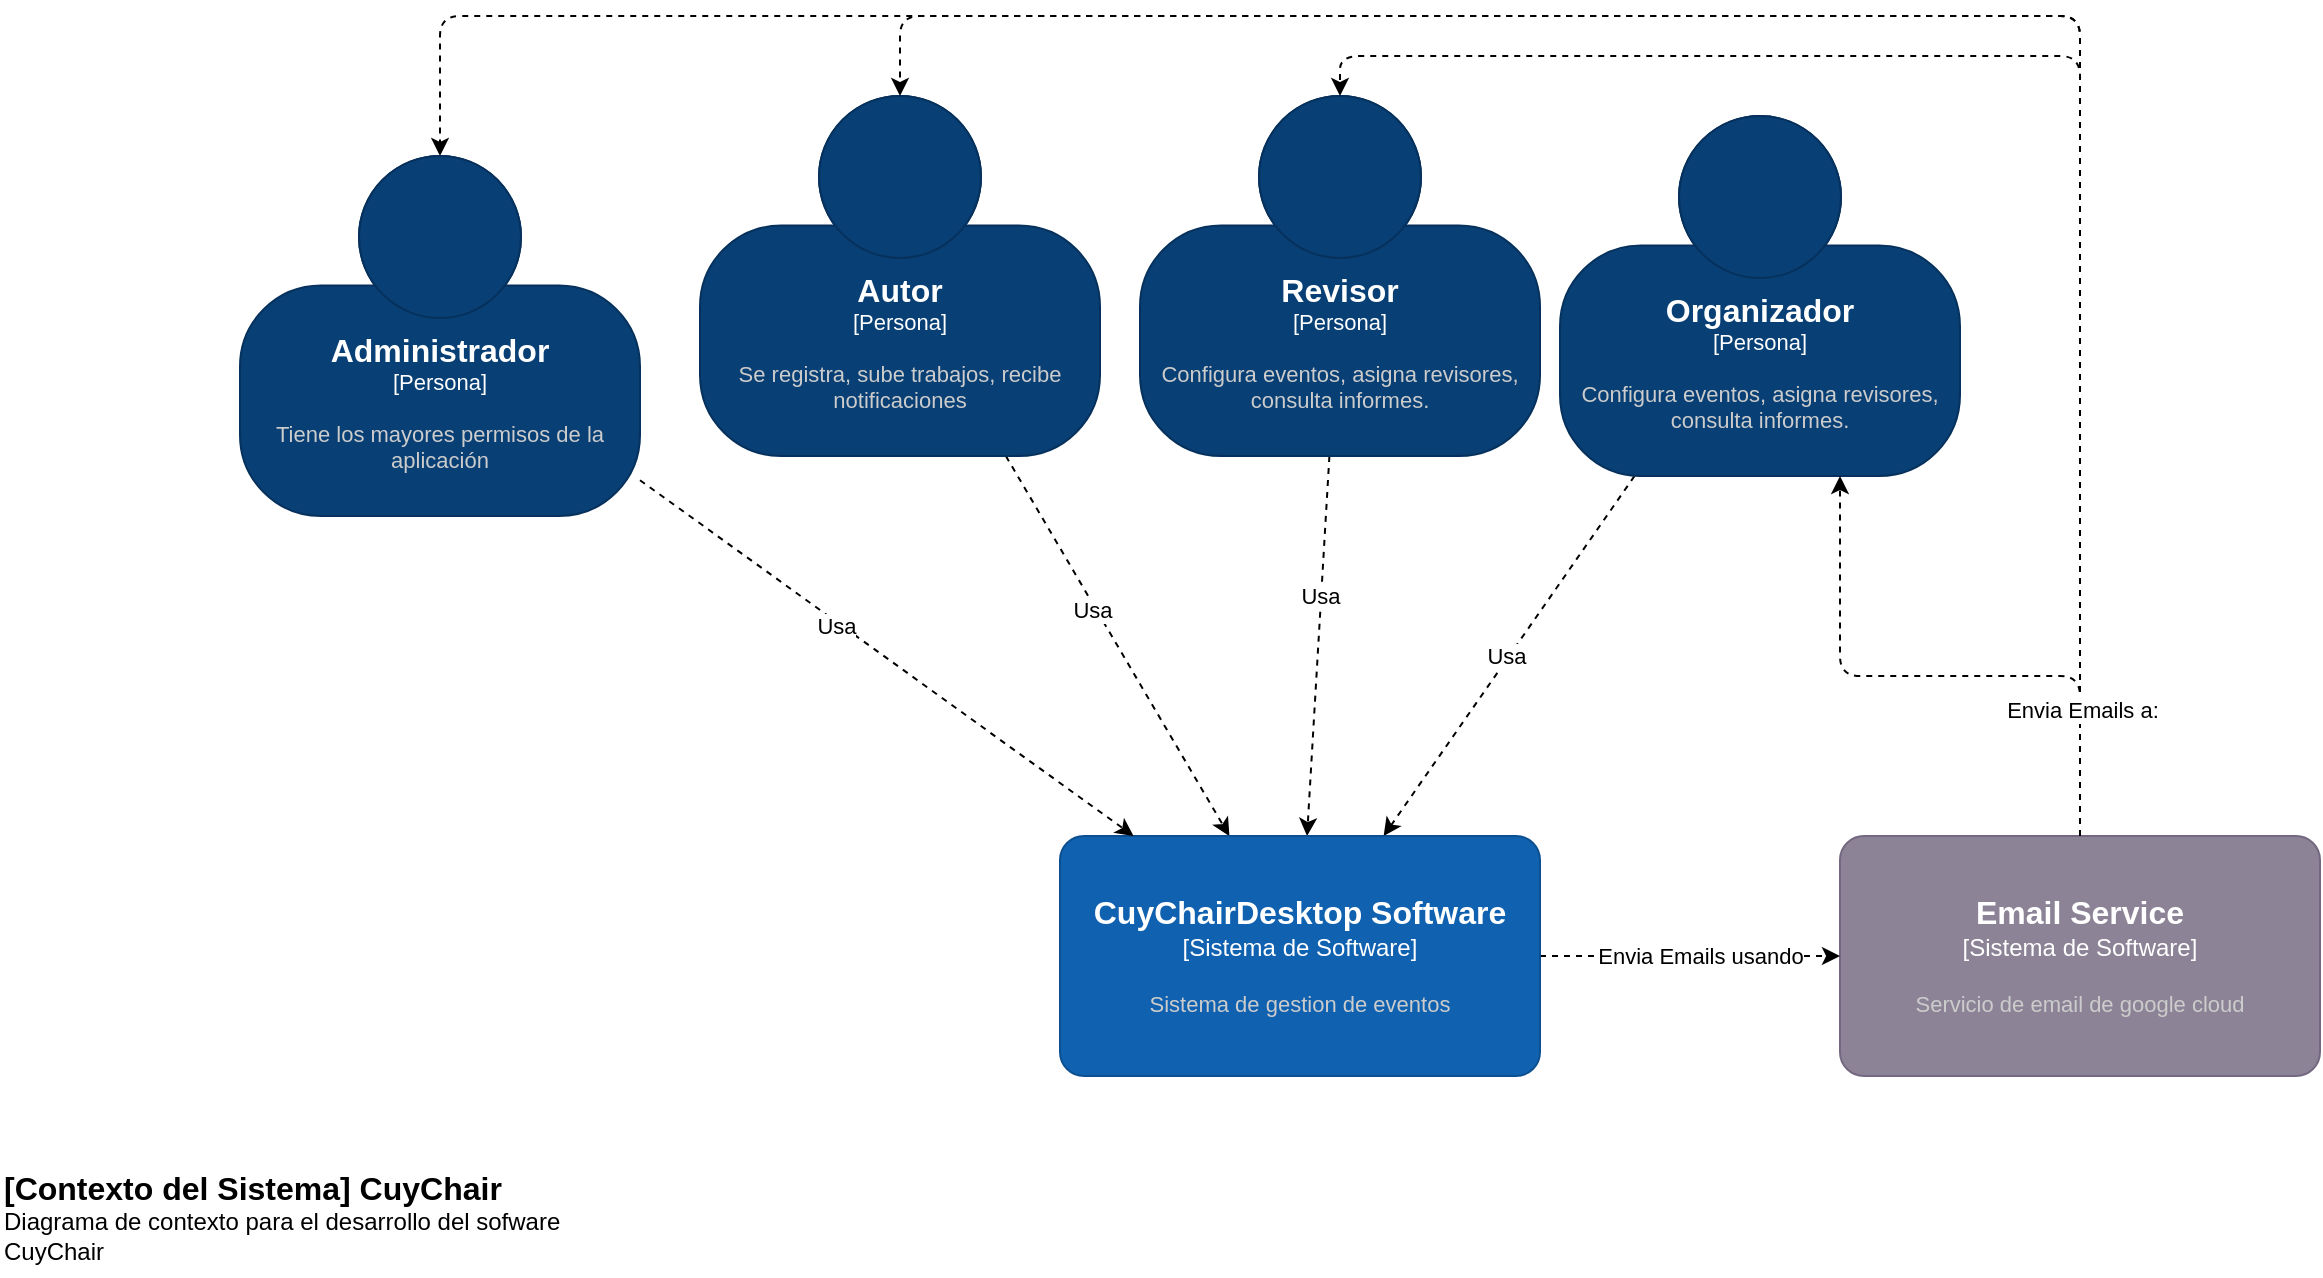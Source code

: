 <mxfile>
    <diagram id="LekP73RvLUhrvDiLSqRw" name="Page-1">
        <mxGraphModel dx="1972" dy="578" grid="1" gridSize="10" guides="1" tooltips="1" connect="1" arrows="1" fold="1" page="1" pageScale="1" pageWidth="850" pageHeight="1100" math="0" shadow="0">
            <root>
                <mxCell id="0"/>
                <mxCell id="1" parent="0"/>
                <mxCell id="8" style="edgeStyle=none;html=1;dashed=1;jumpSize=19;" parent="1" source="2" target="7" edge="1">
                    <mxGeometry relative="1" as="geometry"/>
                </mxCell>
                <mxCell id="18" value="Usa" style="edgeLabel;html=1;align=center;verticalAlign=middle;resizable=0;points=[];" parent="8" vertex="1" connectable="0">
                    <mxGeometry x="-0.2" y="-2" relative="1" as="geometry">
                        <mxPoint as="offset"/>
                    </mxGeometry>
                </mxCell>
                <object placeholders="1" c4Name="Autor" c4Type="Persona" c4Description="Se registra, sube trabajos, recibe notificaciones" label="&lt;font style=&quot;font-size: 16px&quot;&gt;&lt;b&gt;%c4Name%&lt;/b&gt;&lt;/font&gt;&lt;div&gt;[%c4Type%]&lt;/div&gt;&lt;br&gt;&lt;div&gt;&lt;font style=&quot;font-size: 11px&quot;&gt;&lt;font color=&quot;#cccccc&quot;&gt;%c4Description%&lt;/font&gt;&lt;/div&gt;" id="2">
                    <mxCell style="html=1;fontSize=11;dashed=0;whiteSpace=wrap;fillColor=#083F75;strokeColor=#06315C;fontColor=#ffffff;shape=mxgraph.c4.person2;align=center;metaEdit=1;points=[[0.5,0,0],[1,0.5,0],[1,0.75,0],[0.75,1,0],[0.5,1,0],[0.25,1,0],[0,0.75,0],[0,0.5,0]];resizable=0;" parent="1" vertex="1">
                        <mxGeometry x="-60" y="150" width="200" height="180" as="geometry"/>
                    </mxCell>
                </object>
                <mxCell id="9" style="edgeStyle=none;html=1;dashed=1;jumpSize=19;" parent="1" source="3" target="7" edge="1">
                    <mxGeometry relative="1" as="geometry"/>
                </mxCell>
                <object placeholders="1" c4Name="Revisor" c4Type="Persona" c4Description="Configura eventos, asigna revisores, consulta informes." label="&lt;font style=&quot;font-size: 16px&quot;&gt;&lt;b&gt;%c4Name%&lt;/b&gt;&lt;/font&gt;&lt;div&gt;[%c4Type%]&lt;/div&gt;&lt;br&gt;&lt;div&gt;&lt;font style=&quot;font-size: 11px&quot;&gt;&lt;font color=&quot;#cccccc&quot;&gt;%c4Description%&lt;/font&gt;&lt;/div&gt;" id="3">
                    <mxCell style="html=1;fontSize=11;dashed=0;whiteSpace=wrap;fillColor=#083F75;strokeColor=#06315C;fontColor=#ffffff;shape=mxgraph.c4.person2;align=center;metaEdit=1;points=[[0.5,0,0],[1,0.5,0],[1,0.75,0],[0.75,1,0],[0.5,1,0],[0.25,1,0],[0,0.75,0],[0,0.5,0]];resizable=0;" parent="1" vertex="1">
                        <mxGeometry x="160" y="150" width="200" height="180" as="geometry"/>
                    </mxCell>
                </object>
                <mxCell id="10" style="edgeStyle=none;html=1;dashed=1;jumpSize=19;jumpStyle=none;" parent="1" source="4" target="7" edge="1">
                    <mxGeometry relative="1" as="geometry"/>
                </mxCell>
                <object placeholders="1" c4Name="Organizador" c4Type="Persona" c4Description="Configura eventos, asigna revisores, consulta informes." label="&lt;font style=&quot;font-size: 16px&quot;&gt;&lt;b&gt;%c4Name%&lt;/b&gt;&lt;/font&gt;&lt;div&gt;[%c4Type%]&lt;/div&gt;&lt;br&gt;&lt;div&gt;&lt;font style=&quot;font-size: 11px&quot;&gt;&lt;font color=&quot;#cccccc&quot;&gt;%c4Description%&lt;/font&gt;&lt;/div&gt;" id="4">
                    <mxCell style="html=1;fontSize=11;dashed=0;whiteSpace=wrap;fillColor=#083F75;strokeColor=#06315C;fontColor=#ffffff;shape=mxgraph.c4.person2;align=center;metaEdit=1;points=[[0.5,0,0],[1,0.5,0],[1,0.75,0],[0.75,1,0],[0.5,1,0],[0.25,1,0],[0,0.75,0],[0,0.5,0]];resizable=0;" parent="1" vertex="1">
                        <mxGeometry x="370" y="160" width="200" height="180" as="geometry"/>
                    </mxCell>
                </object>
                <mxCell id="21" style="edgeStyle=orthogonalEdgeStyle;jumpStyle=arc;jumpSize=19;html=1;dashed=1;" parent="1" source="6" target="22" edge="1">
                    <mxGeometry relative="1" as="geometry">
                        <mxPoint x="-180" y="180" as="targetPoint"/>
                        <Array as="points">
                            <mxPoint x="630" y="110"/>
                            <mxPoint x="-190" y="110"/>
                        </Array>
                    </mxGeometry>
                </mxCell>
                <object placeholders="1" c4Name="Email Service" c4Type="Sistema de Software" c4Description="Servicio de email de google cloud" label="&lt;font style=&quot;font-size: 16px&quot;&gt;&lt;b&gt;%c4Name%&lt;/b&gt;&lt;/font&gt;&lt;div&gt;[%c4Type%]&lt;/div&gt;&lt;br&gt;&lt;div&gt;&lt;font style=&quot;font-size: 11px&quot;&gt;&lt;font color=&quot;#cccccc&quot;&gt;%c4Description%&lt;/font&gt;&lt;/div&gt;" id="6">
                    <mxCell style="rounded=1;whiteSpace=wrap;html=1;labelBackgroundColor=none;fillColor=#8C8496;fontColor=#ffffff;align=center;arcSize=10;strokeColor=#736782;metaEdit=1;resizable=0;points=[[0.25,0,0],[0.5,0,0],[0.75,0,0],[1,0.25,0],[1,0.5,0],[1,0.75,0],[0.75,1,0],[0.5,1,0],[0.25,1,0],[0,0.75,0],[0,0.5,0],[0,0.25,0]];" parent="1" vertex="1">
                        <mxGeometry x="510" y="520" width="240" height="120" as="geometry"/>
                    </mxCell>
                </object>
                <mxCell id="11" style="edgeStyle=none;html=1;dashed=1;jumpSize=19;" parent="1" source="7" target="6" edge="1">
                    <mxGeometry relative="1" as="geometry"/>
                </mxCell>
                <mxCell id="17" value="Envia Emails usando" style="edgeLabel;html=1;align=center;verticalAlign=middle;resizable=0;points=[];" parent="11" vertex="1" connectable="0">
                    <mxGeometry x="-0.133" y="-2" relative="1" as="geometry">
                        <mxPoint x="15" y="-2" as="offset"/>
                    </mxGeometry>
                </mxCell>
                <object placeholders="1" c4Name="CuyChairDesktop Software" c4Type="Sistema de Software" c4Description="Sistema de gestion de eventos" label="&lt;font style=&quot;font-size: 16px&quot;&gt;&lt;b&gt;%c4Name%&lt;/b&gt;&lt;/font&gt;&lt;div&gt;[%c4Type%]&lt;/div&gt;&lt;br&gt;&lt;div&gt;&lt;font style=&quot;font-size: 11px&quot;&gt;&lt;font color=&quot;#cccccc&quot;&gt;%c4Description%&lt;/font&gt;&lt;/div&gt;" id="7">
                    <mxCell style="rounded=1;whiteSpace=wrap;html=1;labelBackgroundColor=none;fillColor=#1061B0;fontColor=#ffffff;align=center;arcSize=10;strokeColor=#0D5091;metaEdit=1;resizable=0;points=[[0.25,0,0],[0.5,0,0],[0.75,0,0],[1,0.25,0],[1,0.5,0],[1,0.75,0],[0.75,1,0],[0.5,1,0],[0.25,1,0],[0,0.75,0],[0,0.5,0],[0,0.25,0]];" parent="1" vertex="1">
                        <mxGeometry x="120" y="520" width="240" height="120" as="geometry"/>
                    </mxCell>
                </object>
                <mxCell id="12" style="edgeStyle=orthogonalEdgeStyle;html=1;dashed=1;jumpSize=19;" parent="1" source="6" target="4" edge="1">
                    <mxGeometry relative="1" as="geometry">
                        <mxPoint x="370" y="590" as="sourcePoint"/>
                        <mxPoint x="520" y="590" as="targetPoint"/>
                        <Array as="points">
                            <mxPoint x="630" y="440"/>
                            <mxPoint x="510" y="440"/>
                        </Array>
                    </mxGeometry>
                </mxCell>
                <mxCell id="13" style="edgeStyle=orthogonalEdgeStyle;html=1;dashed=1;jumpSize=19;" parent="1" source="6" target="3" edge="1">
                    <mxGeometry relative="1" as="geometry">
                        <mxPoint x="640" y="530" as="sourcePoint"/>
                        <mxPoint x="530" y="360" as="targetPoint"/>
                        <Array as="points">
                            <mxPoint x="630" y="130"/>
                            <mxPoint x="260" y="130"/>
                        </Array>
                    </mxGeometry>
                </mxCell>
                <mxCell id="15" style="edgeStyle=orthogonalEdgeStyle;html=1;dashed=1;jumpSize=19;" parent="1" source="6" target="2" edge="1">
                    <mxGeometry relative="1" as="geometry">
                        <mxPoint x="640" y="530" as="sourcePoint"/>
                        <mxPoint y="150" as="targetPoint"/>
                        <Array as="points">
                            <mxPoint x="630" y="110"/>
                            <mxPoint x="40" y="110"/>
                        </Array>
                    </mxGeometry>
                </mxCell>
                <mxCell id="16" value="Envia Emails a:" style="edgeLabel;html=1;align=center;verticalAlign=middle;resizable=0;points=[];" parent="15" vertex="1" connectable="0">
                    <mxGeometry x="-0.879" y="-1" relative="1" as="geometry">
                        <mxPoint as="offset"/>
                    </mxGeometry>
                </mxCell>
                <mxCell id="19" value="Usa" style="edgeLabel;html=1;align=center;verticalAlign=middle;resizable=0;points=[];" parent="1" vertex="1" connectable="0">
                    <mxGeometry x="249.995" y="400.004" as="geometry"/>
                </mxCell>
                <mxCell id="20" value="Usa" style="edgeLabel;html=1;align=center;verticalAlign=middle;resizable=0;points=[];" parent="1" vertex="1" connectable="0">
                    <mxGeometry x="259.995" y="410.004" as="geometry">
                        <mxPoint x="83" y="20" as="offset"/>
                    </mxGeometry>
                </mxCell>
                <object placeholders="1" c4Name="Administrador" c4Type="Persona" c4Description="Tiene los mayores permisos de la aplicación" label="&lt;font style=&quot;font-size: 16px&quot;&gt;&lt;b&gt;%c4Name%&lt;/b&gt;&lt;/font&gt;&lt;div&gt;[%c4Type%]&lt;/div&gt;&lt;br&gt;&lt;div&gt;&lt;font style=&quot;font-size: 11px&quot;&gt;&lt;font color=&quot;#cccccc&quot;&gt;%c4Description%&lt;/font&gt;&lt;/div&gt;" id="22">
                    <mxCell style="html=1;fontSize=11;dashed=0;whiteSpace=wrap;fillColor=#083F75;strokeColor=#06315C;fontColor=#ffffff;shape=mxgraph.c4.person2;align=center;metaEdit=1;points=[[0.5,0,0],[1,0.5,0],[1,0.75,0],[0.75,1,0],[0.5,1,0],[0.25,1,0],[0,0.75,0],[0,0.5,0]];resizable=0;" parent="1" vertex="1">
                        <mxGeometry x="-290" y="180" width="200" height="180" as="geometry"/>
                    </mxCell>
                </object>
                <mxCell id="24" style="edgeStyle=none;html=1;dashed=1;jumpSize=19;" parent="1" source="22" target="7" edge="1">
                    <mxGeometry relative="1" as="geometry">
                        <mxPoint x="102.941" y="340" as="sourcePoint"/>
                        <mxPoint x="214.706" y="530" as="targetPoint"/>
                    </mxGeometry>
                </mxCell>
                <mxCell id="25" value="Usa" style="edgeLabel;html=1;align=center;verticalAlign=middle;resizable=0;points=[];" parent="24" vertex="1" connectable="0">
                    <mxGeometry x="-0.2" y="-2" relative="1" as="geometry">
                        <mxPoint as="offset"/>
                    </mxGeometry>
                </mxCell>
                <object placeholders="1" c4Name="[Contexto del Sistema] CuyChair" c4Type="ContainerScopeBoundary" c4Description="Diagrama de contexto para el desarrollo del sofware CuyChair" label="&lt;font style=&quot;font-size: 16px&quot;&gt;&lt;b&gt;&lt;div style=&quot;text-align: left&quot;&gt;%c4Name%&lt;/div&gt;&lt;/b&gt;&lt;/font&gt;&lt;div style=&quot;text-align: left&quot;&gt;%c4Description%&lt;/div&gt;" id="27">
                    <mxCell style="text;html=1;strokeColor=none;fillColor=none;align=left;verticalAlign=top;whiteSpace=wrap;rounded=0;metaEdit=1;allowArrows=0;resizable=1;rotatable=0;connectable=0;recursiveResize=0;expand=0;pointerEvents=0;points=[[0.25,0,0],[0.5,0,0],[0.75,0,0],[1,0.25,0],[1,0.5,0],[1,0.75,0],[0.75,1,0],[0.5,1,0],[0.25,1,0],[0,0.75,0],[0,0.5,0],[0,0.25,0]];" vertex="1" parent="1">
                        <mxGeometry x="-410" y="680" width="290" height="60" as="geometry"/>
                    </mxCell>
                </object>
            </root>
        </mxGraphModel>
    </diagram>
</mxfile>